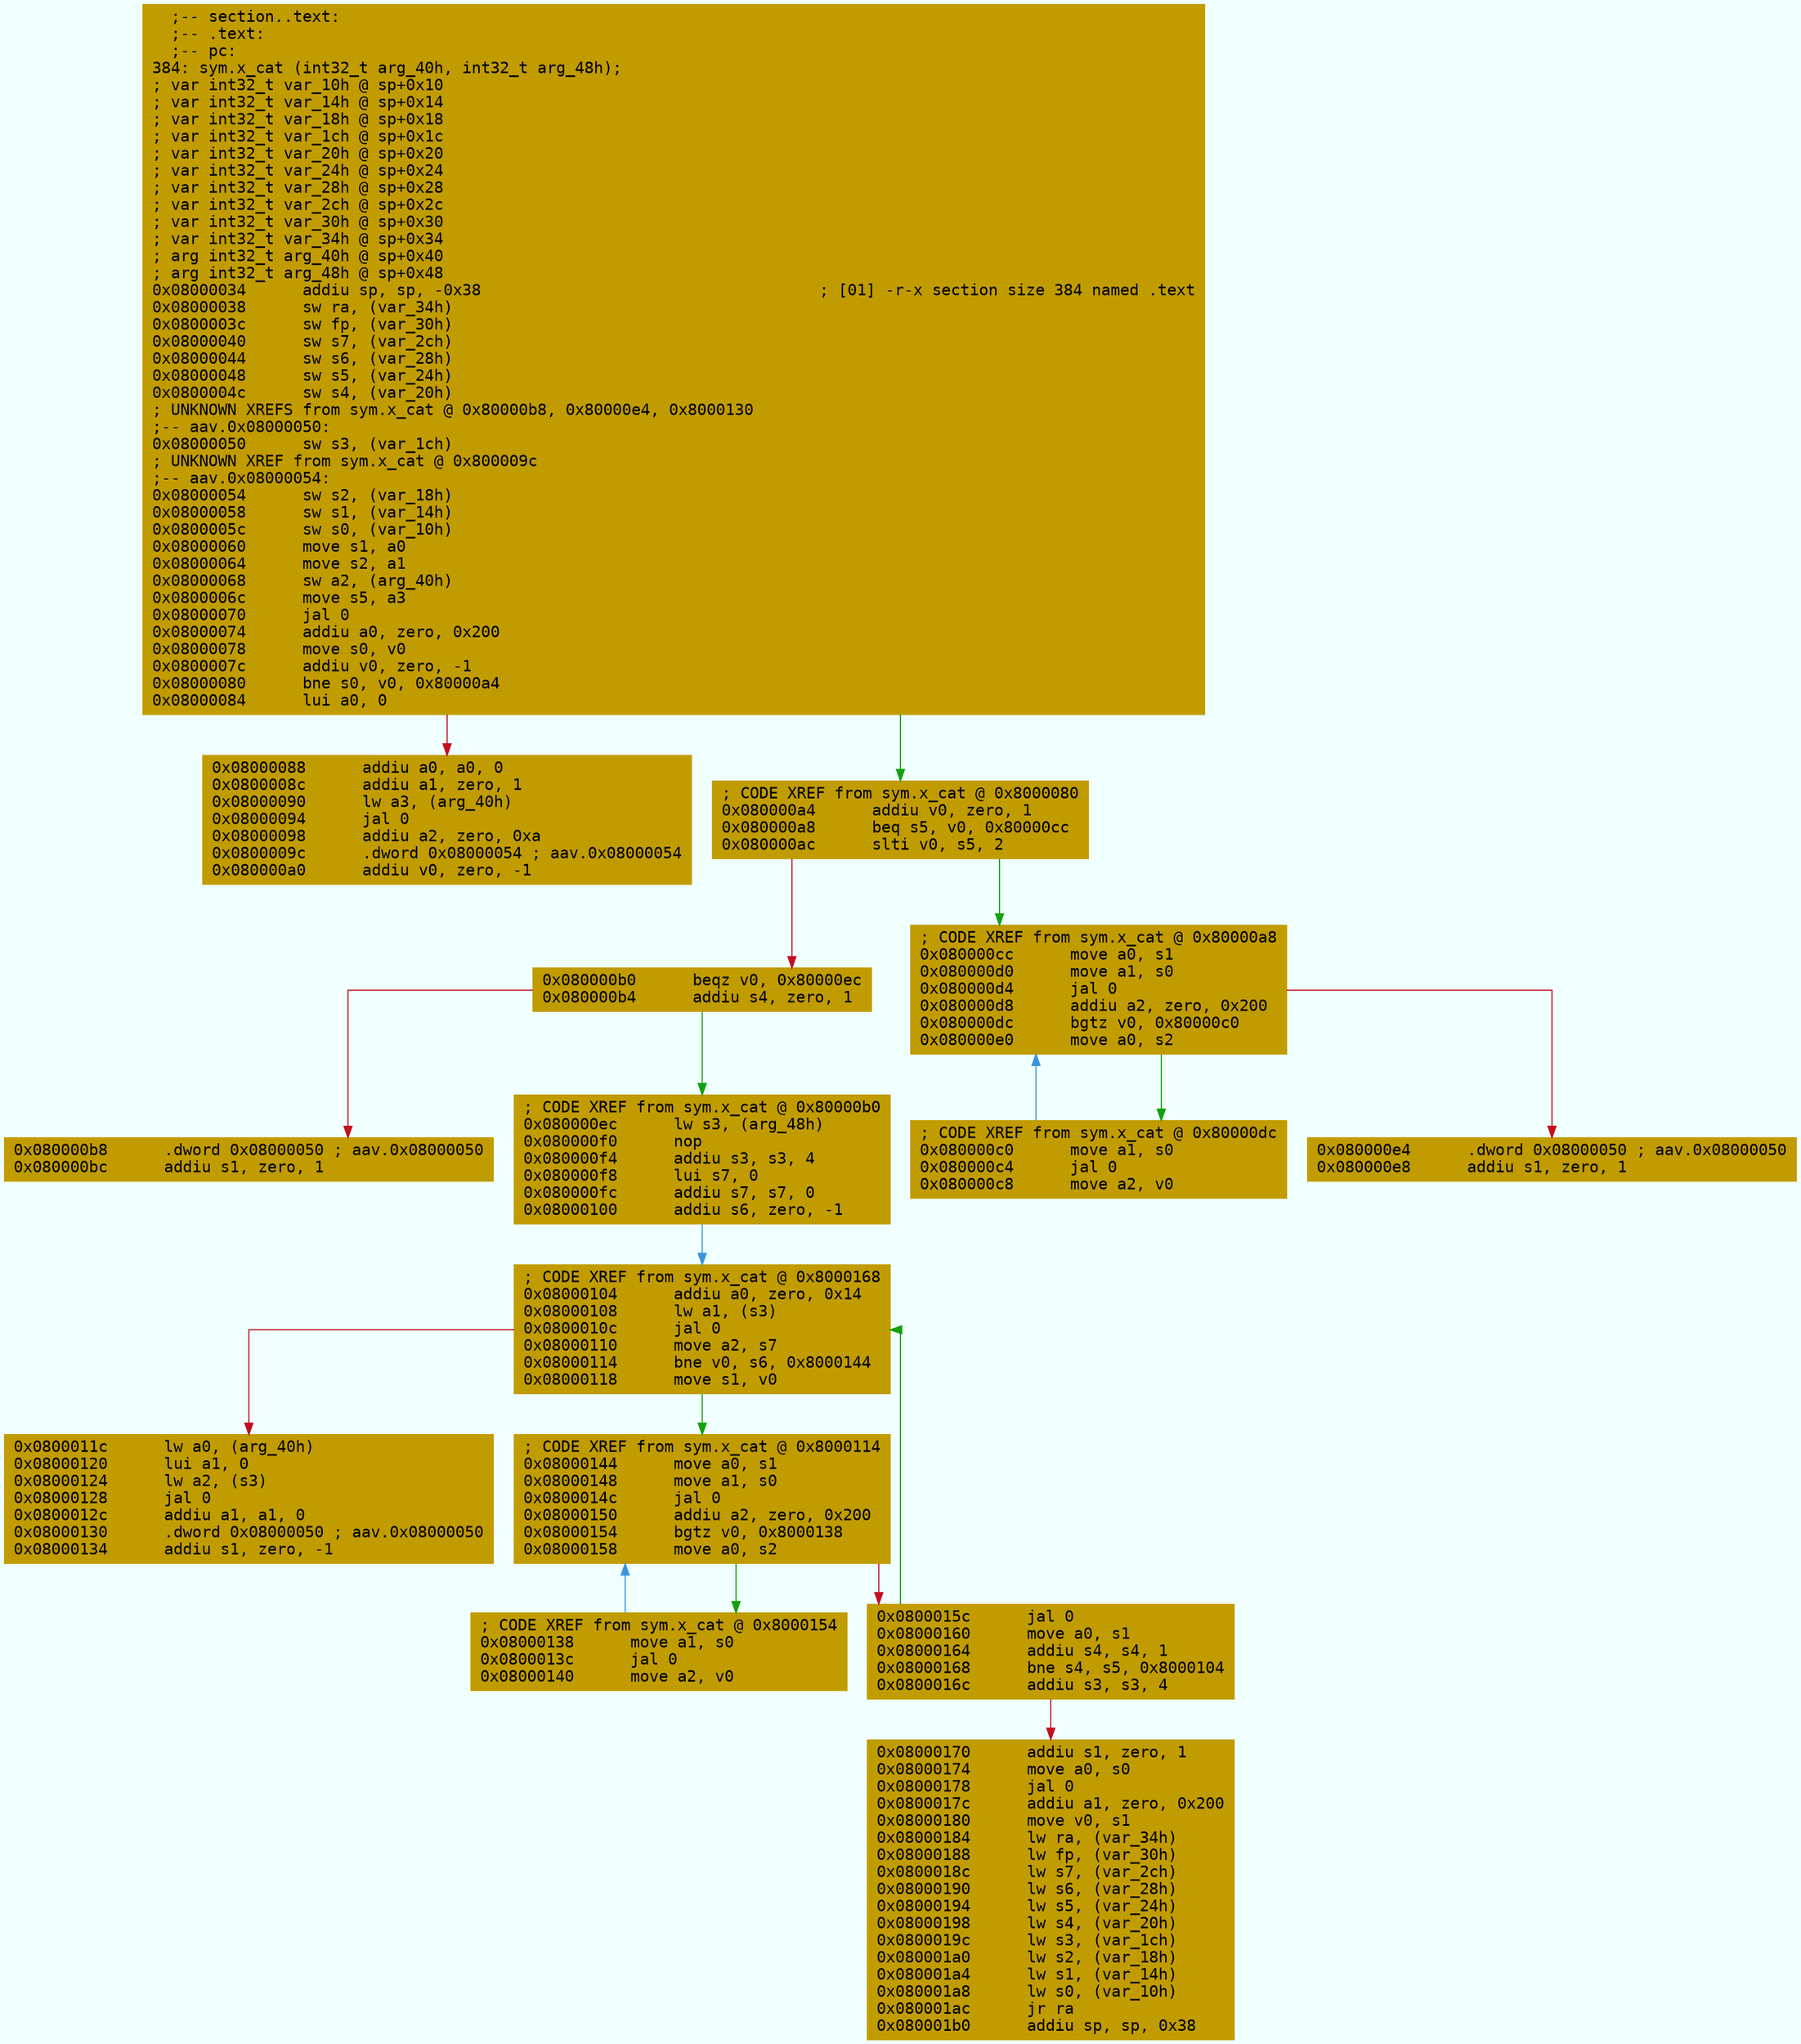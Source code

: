 digraph code {
	graph [bgcolor=azure fontsize=8 fontname="Courier" splines="ortho"];
	node [fillcolor=gray style=filled shape=box];
	edge [arrowhead="normal"];
	"0x08000034" [URL="sym.x_cat/0x08000034", fillcolor="#c19c00",color="#c19c00", fontname="Courier",label="  ;-- section..text:\l  ;-- .text:\l  ;-- pc:\l384: sym.x_cat (int32_t arg_40h, int32_t arg_48h);\l; var int32_t var_10h @ sp+0x10\l; var int32_t var_14h @ sp+0x14\l; var int32_t var_18h @ sp+0x18\l; var int32_t var_1ch @ sp+0x1c\l; var int32_t var_20h @ sp+0x20\l; var int32_t var_24h @ sp+0x24\l; var int32_t var_28h @ sp+0x28\l; var int32_t var_2ch @ sp+0x2c\l; var int32_t var_30h @ sp+0x30\l; var int32_t var_34h @ sp+0x34\l; arg int32_t arg_40h @ sp+0x40\l; arg int32_t arg_48h @ sp+0x48\l0x08000034      addiu sp, sp, -0x38                                    ; [01] -r-x section size 384 named .text\l0x08000038      sw ra, (var_34h)\l0x0800003c      sw fp, (var_30h)\l0x08000040      sw s7, (var_2ch)\l0x08000044      sw s6, (var_28h)\l0x08000048      sw s5, (var_24h)\l0x0800004c      sw s4, (var_20h)\l; UNKNOWN XREFS from sym.x_cat @ 0x80000b8, 0x80000e4, 0x8000130\l;-- aav.0x08000050:\l0x08000050      sw s3, (var_1ch)\l; UNKNOWN XREF from sym.x_cat @ 0x800009c\l;-- aav.0x08000054:\l0x08000054      sw s2, (var_18h)\l0x08000058      sw s1, (var_14h)\l0x0800005c      sw s0, (var_10h)\l0x08000060      move s1, a0\l0x08000064      move s2, a1\l0x08000068      sw a2, (arg_40h)\l0x0800006c      move s5, a3\l0x08000070      jal 0\l0x08000074      addiu a0, zero, 0x200\l0x08000078      move s0, v0\l0x0800007c      addiu v0, zero, -1\l0x08000080      bne s0, v0, 0x80000a4\l0x08000084      lui a0, 0\l"]
	"0x08000088" [URL="sym.x_cat/0x08000088", fillcolor="#c19c00",color="#c19c00", fontname="Courier",label="0x08000088      addiu a0, a0, 0\l0x0800008c      addiu a1, zero, 1\l0x08000090      lw a3, (arg_40h)\l0x08000094      jal 0\l0x08000098      addiu a2, zero, 0xa\l0x0800009c      .dword 0x08000054 ; aav.0x08000054\l0x080000a0      addiu v0, zero, -1\l"]
	"0x080000a4" [URL="sym.x_cat/0x080000a4", fillcolor="#c19c00",color="#c19c00", fontname="Courier",label="; CODE XREF from sym.x_cat @ 0x8000080\l0x080000a4      addiu v0, zero, 1\l0x080000a8      beq s5, v0, 0x80000cc\l0x080000ac      slti v0, s5, 2\l"]
	"0x080000b0" [URL="sym.x_cat/0x080000b0", fillcolor="#c19c00",color="#c19c00", fontname="Courier",label="0x080000b0      beqz v0, 0x80000ec\l0x080000b4      addiu s4, zero, 1\l"]
	"0x080000b8" [URL="sym.x_cat/0x080000b8", fillcolor="#c19c00",color="#c19c00", fontname="Courier",label="0x080000b8      .dword 0x08000050 ; aav.0x08000050\l0x080000bc      addiu s1, zero, 1\l"]
	"0x080000c0" [URL="sym.x_cat/0x080000c0", fillcolor="#c19c00",color="#c19c00", fontname="Courier",label="; CODE XREF from sym.x_cat @ 0x80000dc\l0x080000c0      move a1, s0\l0x080000c4      jal 0\l0x080000c8      move a2, v0\l"]
	"0x080000cc" [URL="sym.x_cat/0x080000cc", fillcolor="#c19c00",color="#c19c00", fontname="Courier",label="; CODE XREF from sym.x_cat @ 0x80000a8\l0x080000cc      move a0, s1\l0x080000d0      move a1, s0\l0x080000d4      jal 0\l0x080000d8      addiu a2, zero, 0x200\l0x080000dc      bgtz v0, 0x80000c0\l0x080000e0      move a0, s2\l"]
	"0x080000e4" [URL="sym.x_cat/0x080000e4", fillcolor="#c19c00",color="#c19c00", fontname="Courier",label="0x080000e4      .dword 0x08000050 ; aav.0x08000050\l0x080000e8      addiu s1, zero, 1\l"]
	"0x080000ec" [URL="sym.x_cat/0x080000ec", fillcolor="#c19c00",color="#c19c00", fontname="Courier",label="; CODE XREF from sym.x_cat @ 0x80000b0\l0x080000ec      lw s3, (arg_48h)\l0x080000f0      nop\l0x080000f4      addiu s3, s3, 4\l0x080000f8      lui s7, 0\l0x080000fc      addiu s7, s7, 0\l0x08000100      addiu s6, zero, -1\l"]
	"0x08000104" [URL="sym.x_cat/0x08000104", fillcolor="#c19c00",color="#c19c00", fontname="Courier",label="; CODE XREF from sym.x_cat @ 0x8000168\l0x08000104      addiu a0, zero, 0x14\l0x08000108      lw a1, (s3)\l0x0800010c      jal 0\l0x08000110      move a2, s7\l0x08000114      bne v0, s6, 0x8000144\l0x08000118      move s1, v0\l"]
	"0x0800011c" [URL="sym.x_cat/0x0800011c", fillcolor="#c19c00",color="#c19c00", fontname="Courier",label="0x0800011c      lw a0, (arg_40h)\l0x08000120      lui a1, 0\l0x08000124      lw a2, (s3)\l0x08000128      jal 0\l0x0800012c      addiu a1, a1, 0\l0x08000130      .dword 0x08000050 ; aav.0x08000050\l0x08000134      addiu s1, zero, -1\l"]
	"0x08000138" [URL="sym.x_cat/0x08000138", fillcolor="#c19c00",color="#c19c00", fontname="Courier",label="; CODE XREF from sym.x_cat @ 0x8000154\l0x08000138      move a1, s0\l0x0800013c      jal 0\l0x08000140      move a2, v0\l"]
	"0x08000144" [URL="sym.x_cat/0x08000144", fillcolor="#c19c00",color="#c19c00", fontname="Courier",label="; CODE XREF from sym.x_cat @ 0x8000114\l0x08000144      move a0, s1\l0x08000148      move a1, s0\l0x0800014c      jal 0\l0x08000150      addiu a2, zero, 0x200\l0x08000154      bgtz v0, 0x8000138\l0x08000158      move a0, s2\l"]
	"0x0800015c" [URL="sym.x_cat/0x0800015c", fillcolor="#c19c00",color="#c19c00", fontname="Courier",label="0x0800015c      jal 0\l0x08000160      move a0, s1\l0x08000164      addiu s4, s4, 1\l0x08000168      bne s4, s5, 0x8000104\l0x0800016c      addiu s3, s3, 4\l"]
	"0x08000170" [URL="sym.x_cat/0x08000170", fillcolor="#c19c00",color="#c19c00", fontname="Courier",label="0x08000170      addiu s1, zero, 1\l0x08000174      move a0, s0\l0x08000178      jal 0\l0x0800017c      addiu a1, zero, 0x200\l0x08000180      move v0, s1\l0x08000184      lw ra, (var_34h)\l0x08000188      lw fp, (var_30h)\l0x0800018c      lw s7, (var_2ch)\l0x08000190      lw s6, (var_28h)\l0x08000194      lw s5, (var_24h)\l0x08000198      lw s4, (var_20h)\l0x0800019c      lw s3, (var_1ch)\l0x080001a0      lw s2, (var_18h)\l0x080001a4      lw s1, (var_14h)\l0x080001a8      lw s0, (var_10h)\l0x080001ac      jr ra\l0x080001b0      addiu sp, sp, 0x38\l"]
        "0x08000034" -> "0x080000a4" [color="#13a10e"];
        "0x08000034" -> "0x08000088" [color="#c50f1f"];
        "0x080000a4" -> "0x080000cc" [color="#13a10e"];
        "0x080000a4" -> "0x080000b0" [color="#c50f1f"];
        "0x080000b0" -> "0x080000ec" [color="#13a10e"];
        "0x080000b0" -> "0x080000b8" [color="#c50f1f"];
        "0x080000c0" -> "0x080000cc" [color="#3a96dd"];
        "0x080000cc" -> "0x080000c0" [color="#13a10e"];
        "0x080000cc" -> "0x080000e4" [color="#c50f1f"];
        "0x080000ec" -> "0x08000104" [color="#3a96dd"];
        "0x08000104" -> "0x08000144" [color="#13a10e"];
        "0x08000104" -> "0x0800011c" [color="#c50f1f"];
        "0x08000138" -> "0x08000144" [color="#3a96dd"];
        "0x08000144" -> "0x08000138" [color="#13a10e"];
        "0x08000144" -> "0x0800015c" [color="#c50f1f"];
        "0x0800015c" -> "0x08000104" [color="#13a10e"];
        "0x0800015c" -> "0x08000170" [color="#c50f1f"];
}
